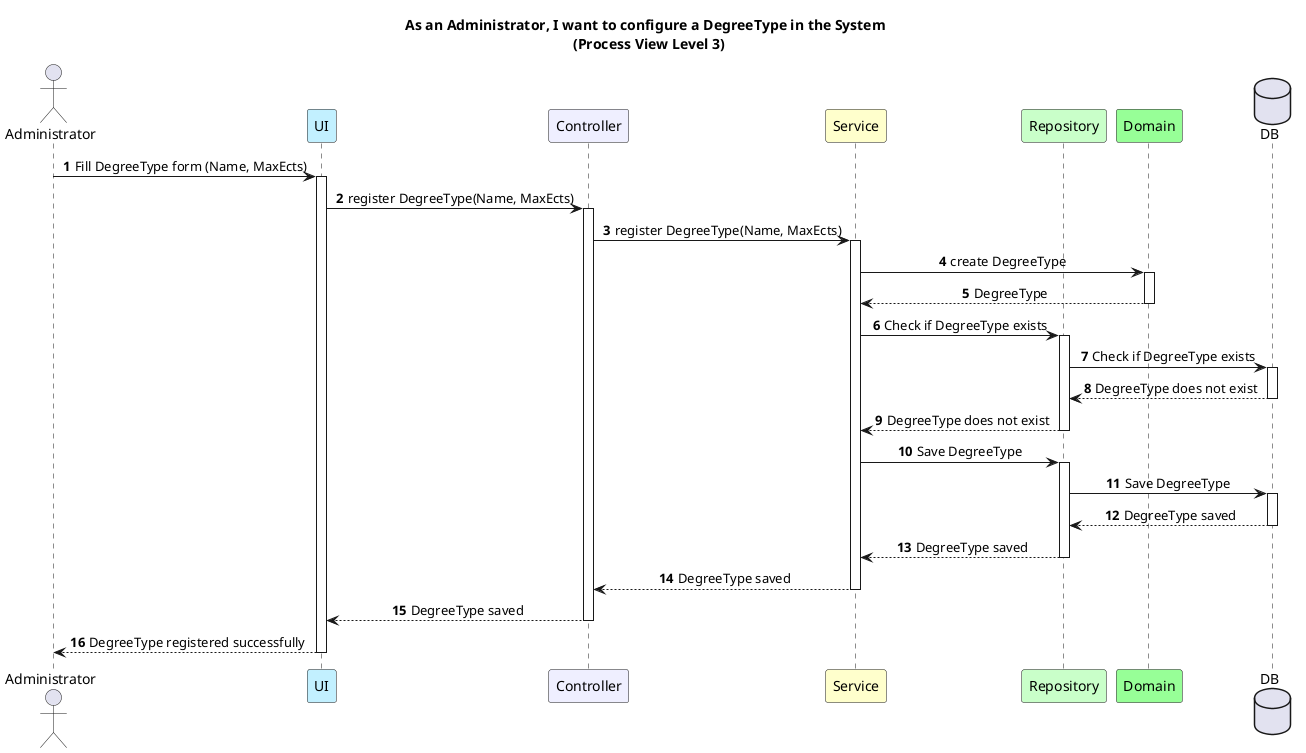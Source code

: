 @startuml

autonumber
title As an Administrator, I want to configure a DegreeType in the System \n (Process View Level 3)

skinparam sequenceMessageAlign center

actor Administrator
participant "UI" as UI #application
participant "Controller" as Controller #motivation
participant "Service" as Service #business
participant "Repository" as Repo #technology
participant "Domain" as Domain #physical
database DB

Administrator -> UI : Fill DegreeType form (Name, MaxEcts)
activate UI
UI -> Controller : register DegreeType(Name, MaxEcts)
activate Controller

Controller -> Service : register DegreeType(Name, MaxEcts)
activate Service

Service -> Domain : create DegreeType
activate Domain
Domain --> Service : DegreeType
deactivate Domain

Service -> Repo : Check if DegreeType exists
activate Repo

Repo -> DB : Check if DegreeType exists
activate DB

DB --> Repo : DegreeType does not exist
deactivate DB

Repo --> Service : DegreeType does not exist
deactivate Repo

Service -> Repo : Save DegreeType
activate Repo

Repo -> DB : Save DegreeType
activate DB

DB --> Repo : DegreeType saved
deactivate DB

Repo --> Service : DegreeType saved
deactivate Repo

Service --> Controller : DegreeType saved
deactivate Service

Controller --> UI : DegreeType saved
deactivate Controller

UI --> Administrator : DegreeType registered successfully
deactivate UI

@enduml
